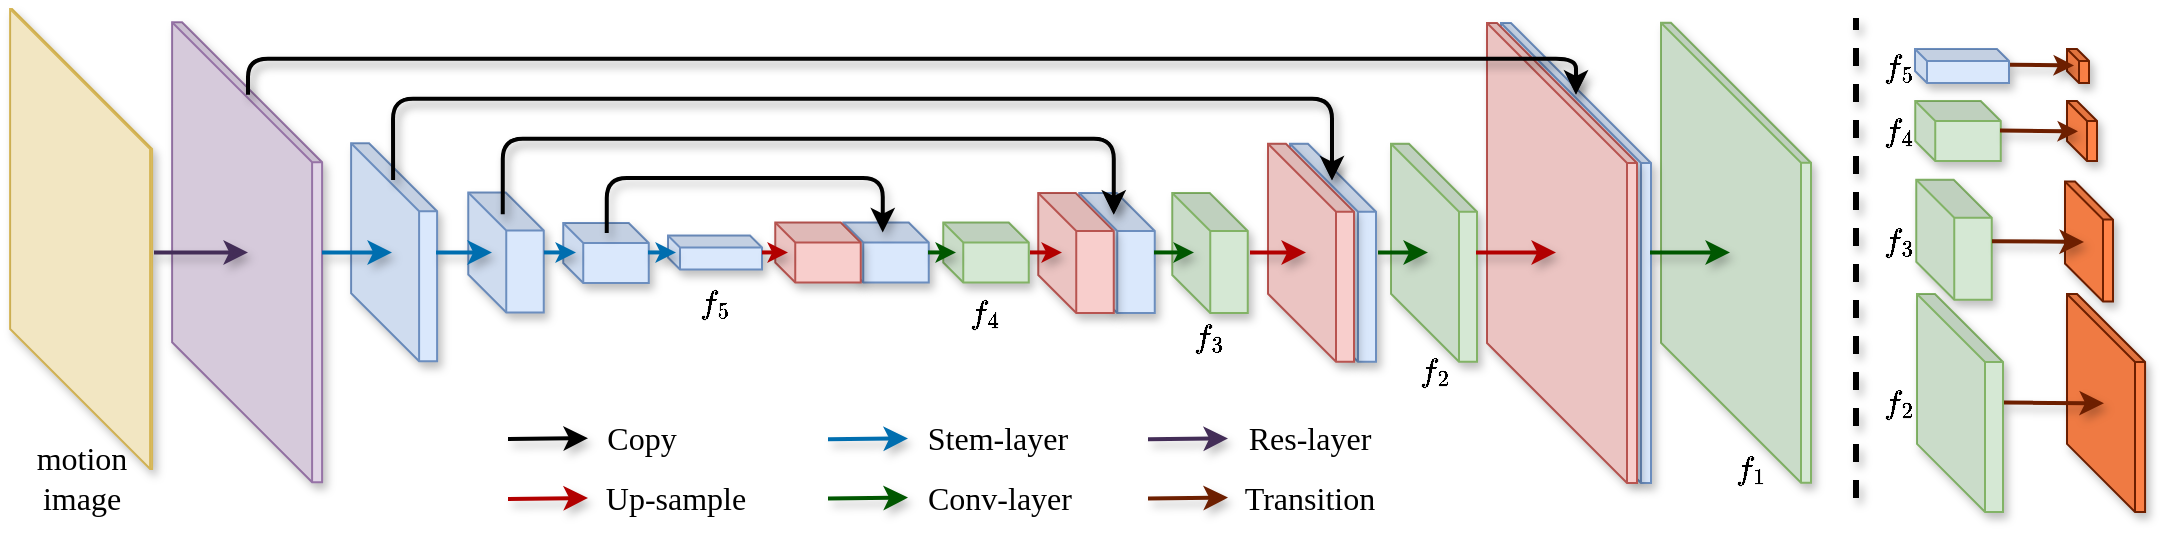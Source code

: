 <mxfile version="14.6.1" type="github">
  <diagram id="QA0bJ5i-_w0NXoJZr5kA" name="Page-1">
    <mxGraphModel dx="-895" dy="-1805" grid="1" gridSize="10" guides="1" tooltips="1" connect="1" arrows="1" fold="1" page="1" pageScale="1" pageWidth="850" pageHeight="1100" math="1" shadow="0">
      <root>
        <mxCell id="0" />
        <mxCell id="1" parent="0" />
        <mxCell id="taAj6aya3iwNu6nGRGRA-267" value="" style="shape=cube;whiteSpace=wrap;html=1;boundedLbl=1;backgroundOutline=1;darkOpacity=0.05;darkOpacity2=0.1;shadow=1;flipV=0;flipH=1;size=6;spacing=2;rotation=-90;strokeColor=#6D1F00;fontColor=#ffffff;fillColor=#FA8046;" vertex="1" parent="1">
          <mxGeometry x="2797.5" y="2368.5" width="17" height="11" as="geometry" />
        </mxCell>
        <mxCell id="taAj6aya3iwNu6nGRGRA-250" value="" style="shape=cube;whiteSpace=wrap;html=1;boundedLbl=1;backgroundOutline=1;darkOpacity=0.05;darkOpacity2=0.1;shadow=1;flipV=0;flipH=1;size=10;spacing=2;rotation=-90;strokeColor=#6D1F00;fontColor=#ffffff;fillColor=#FF8348;" vertex="1" parent="1">
          <mxGeometry x="2793" y="2399" width="30" height="15" as="geometry" />
        </mxCell>
        <mxCell id="taAj6aya3iwNu6nGRGRA-97" value="" style="shape=cube;whiteSpace=wrap;html=1;boundedLbl=1;backgroundOutline=1;darkOpacity=0.05;darkOpacity2=0.1;shadow=1;flipV=0;flipH=1;size=70;spacing=2;rotation=-90;fillColor=#d5e8d4;strokeColor=#82b366;" vertex="1" parent="1">
          <mxGeometry x="2520" y="2429.88" width="230" height="75" as="geometry" />
        </mxCell>
        <mxCell id="taAj6aya3iwNu6nGRGRA-98" value="" style="shape=cube;whiteSpace=wrap;html=1;boundedLbl=1;backgroundOutline=1;darkOpacity=0.05;darkOpacity2=0.1;shadow=1;flipV=0;flipH=1;size=10;spacing=2;rotation=-90;fillColor=#dae8fc;strokeColor=#6c8ebf;" vertex="1" parent="1">
          <mxGeometry x="2195" y="2445.88" width="30" height="42.75" as="geometry" />
        </mxCell>
        <mxCell id="taAj6aya3iwNu6nGRGRA-99" value="" style="shape=cube;whiteSpace=wrap;html=1;boundedLbl=1;backgroundOutline=1;darkOpacity=0.05;darkOpacity2=0.1;shadow=1;flipV=0;flipH=1;size=19;spacing=2;rotation=-90;fillColor=#dae8fc;strokeColor=#6c8ebf;" vertex="1" parent="1">
          <mxGeometry x="2295.5" y="2448.63" width="60" height="37.75" as="geometry" />
        </mxCell>
        <mxCell id="taAj6aya3iwNu6nGRGRA-100" value="" style="shape=cube;whiteSpace=wrap;html=1;boundedLbl=1;backgroundOutline=1;darkOpacity=0.05;darkOpacity2=0.1;shadow=1;flipV=0;flipH=1;size=10;spacing=2;rotation=-90;fillColor=#dae8fc;strokeColor=#6c8ebf;" vertex="1" parent="1">
          <mxGeometry x="2055" y="2446.13" width="30" height="42.75" as="geometry" />
        </mxCell>
        <mxCell id="taAj6aya3iwNu6nGRGRA-101" value="" style="shape=cube;whiteSpace=wrap;html=1;boundedLbl=1;backgroundOutline=1;darkOpacity=0.05;darkOpacity2=0.1;shadow=1;flipV=0;flipH=1;size=70;spacing=2;rotation=-90;fillColor=#e1d5e7;strokeColor=#9673a6;" vertex="1" parent="1">
          <mxGeometry x="1775.55" y="2429.63" width="230" height="75" as="geometry" />
        </mxCell>
        <mxCell id="taAj6aya3iwNu6nGRGRA-102" value="" style="shape=cube;whiteSpace=wrap;html=1;boundedLbl=1;backgroundOutline=1;darkOpacity=0.05;darkOpacity2=0.1;shadow=1;flipV=0;flipH=1;size=34;spacing=2;rotation=-90;fillColor=#dae8fc;strokeColor=#6c8ebf;" vertex="1" parent="1">
          <mxGeometry x="1909.55" y="2445.63" width="109" height="43" as="geometry" />
        </mxCell>
        <mxCell id="taAj6aya3iwNu6nGRGRA-103" value="" style="shape=cube;whiteSpace=wrap;html=1;boundedLbl=1;backgroundOutline=1;darkOpacity=0.05;darkOpacity2=0.1;shadow=1;flipV=0;flipH=1;size=19;spacing=2;rotation=-90;fillColor=#dae8fc;strokeColor=#6c8ebf;" vertex="1" parent="1">
          <mxGeometry x="1990" y="2448.38" width="60" height="37.75" as="geometry" />
        </mxCell>
        <mxCell id="taAj6aya3iwNu6nGRGRA-104" value="" style="shape=cube;whiteSpace=wrap;html=1;boundedLbl=1;backgroundOutline=1;darkOpacity=0.05;darkOpacity2=0.1;shadow=1;flipV=0;flipH=1;size=6;spacing=2;rotation=-90;fillColor=#dae8fc;strokeColor=#6c8ebf;" vertex="1" parent="1">
          <mxGeometry x="2116" y="2443.76" width="17" height="47" as="geometry" />
        </mxCell>
        <mxCell id="taAj6aya3iwNu6nGRGRA-105" value="" style="shape=cube;whiteSpace=wrap;html=1;boundedLbl=1;backgroundOutline=1;darkOpacity=0.05;darkOpacity2=0.1;shadow=1;flipV=0;flipH=1;size=10;spacing=2;rotation=-90;fillColor=#f8cecc;strokeColor=#b85450;" vertex="1" parent="1">
          <mxGeometry x="2161" y="2445.88" width="30" height="42.75" as="geometry" />
        </mxCell>
        <mxCell id="taAj6aya3iwNu6nGRGRA-106" value="" style="shape=cube;whiteSpace=wrap;html=1;boundedLbl=1;backgroundOutline=1;darkOpacity=0.05;darkOpacity2=0.1;shadow=1;flipV=0;flipH=1;size=19;spacing=2;rotation=-90;fillColor=#f8cecc;strokeColor=#b85450;" vertex="1" parent="1">
          <mxGeometry x="2275" y="2448.63" width="60" height="37.75" as="geometry" />
        </mxCell>
        <mxCell id="taAj6aya3iwNu6nGRGRA-107" value="" style="shape=cube;whiteSpace=wrap;html=1;boundedLbl=1;backgroundOutline=1;darkOpacity=0.05;darkOpacity2=0.1;shadow=1;flipV=0;flipH=1;size=10;spacing=2;rotation=-90;strokeColor=#82b366;fillColor=#d5e8d4;" vertex="1" parent="1">
          <mxGeometry x="2245" y="2445.88" width="30" height="42.75" as="geometry" />
        </mxCell>
        <mxCell id="taAj6aya3iwNu6nGRGRA-108" value="" style="shape=cube;whiteSpace=wrap;html=1;boundedLbl=1;backgroundOutline=1;darkOpacity=0.05;darkOpacity2=0.1;shadow=1;flipV=0;flipH=1;size=19;spacing=2;rotation=-90;fillColor=#d5e8d4;strokeColor=#82b366;" vertex="1" parent="1">
          <mxGeometry x="2342" y="2448.63" width="60" height="37.75" as="geometry" />
        </mxCell>
        <mxCell id="taAj6aya3iwNu6nGRGRA-109" value="" style="shape=cube;whiteSpace=wrap;html=1;boundedLbl=1;backgroundOutline=1;darkOpacity=0.05;darkOpacity2=0.1;shadow=1;flipV=0;flipH=1;size=34;spacing=2;rotation=-90;fillColor=#dae8fc;strokeColor=#6c8ebf;" vertex="1" parent="1">
          <mxGeometry x="2379" y="2445.88" width="109" height="43" as="geometry" />
        </mxCell>
        <mxCell id="taAj6aya3iwNu6nGRGRA-110" value="" style="shape=cube;whiteSpace=wrap;html=1;boundedLbl=1;backgroundOutline=1;darkOpacity=0.05;darkOpacity2=0.1;shadow=1;flipV=0;flipH=1;size=34;spacing=2;rotation=-90;fillColor=#f8cecc;strokeColor=#b85450;" vertex="1" parent="1">
          <mxGeometry x="2368" y="2445.88" width="109" height="43" as="geometry" />
        </mxCell>
        <mxCell id="taAj6aya3iwNu6nGRGRA-111" value="" style="shape=cube;whiteSpace=wrap;html=1;boundedLbl=1;backgroundOutline=1;darkOpacity=0.05;darkOpacity2=0.1;shadow=1;flipV=0;flipH=1;size=34;spacing=2;rotation=-90;fillColor=#d5e8d4;strokeColor=#82b366;" vertex="1" parent="1">
          <mxGeometry x="2429.5" y="2445.88" width="109" height="43" as="geometry" />
        </mxCell>
        <mxCell id="taAj6aya3iwNu6nGRGRA-112" value="" style="shape=cube;whiteSpace=wrap;html=1;boundedLbl=1;backgroundOutline=1;darkOpacity=0.05;darkOpacity2=0.1;shadow=1;flipV=0;flipH=1;size=70;spacing=2;rotation=-90;fillColor=#dae8fc;strokeColor=#6c8ebf;" vertex="1" parent="1">
          <mxGeometry x="2440" y="2430" width="230" height="75" as="geometry" />
        </mxCell>
        <mxCell id="taAj6aya3iwNu6nGRGRA-113" value="" style="shape=cube;whiteSpace=wrap;html=1;boundedLbl=1;backgroundOutline=1;darkOpacity=0.05;darkOpacity2=0.1;shadow=1;flipV=0;flipH=1;size=70;spacing=2;rotation=-90;fillColor=#f8cecc;strokeColor=#b85450;" vertex="1" parent="1">
          <mxGeometry x="2433" y="2430" width="230" height="75" as="geometry" />
        </mxCell>
        <mxCell id="taAj6aya3iwNu6nGRGRA-114" value="" style="endArrow=classic;html=1;rounded=1;shadow=1;" edge="1" parent="1">
          <mxGeometry width="50" height="50" relative="1" as="geometry">
            <mxPoint x="1891" y="2388" as="sourcePoint" />
            <mxPoint x="2555" y="2388" as="targetPoint" />
            <Array as="points">
              <mxPoint x="1891" y="2370" />
              <mxPoint x="2232" y="2370" />
              <mxPoint x="2555" y="2370" />
            </Array>
          </mxGeometry>
        </mxCell>
        <mxCell id="taAj6aya3iwNu6nGRGRA-135" value="" style="shape=cube;whiteSpace=wrap;html=1;boundedLbl=1;backgroundOutline=1;darkOpacity=0.05;darkOpacity2=0.1;shadow=1;flipV=0;flipH=1;size=70;spacing=2;rotation=-90;fillColor=#fff2cc;strokeColor=#d6b656;" vertex="1" parent="1">
          <mxGeometry x="1692.55" y="2425" width="230" height="71" as="geometry" />
        </mxCell>
        <mxCell id="taAj6aya3iwNu6nGRGRA-138" value="&lt;font face=&quot;Times New Roman&quot; style=&quot;font-size: 16px;&quot;&gt;motion image&lt;/font&gt;" style="text;html=1;strokeColor=none;fillColor=none;align=center;verticalAlign=middle;whiteSpace=wrap;rounded=0;shadow=1;fontSize=16;" vertex="1" parent="1">
          <mxGeometry x="1787.55" y="2570" width="40" height="20" as="geometry" />
        </mxCell>
        <mxCell id="taAj6aya3iwNu6nGRGRA-147" style="edgeStyle=orthogonalEdgeStyle;orthogonalLoop=1;jettySize=auto;html=1;exitX=0;exitY=0;exitDx=5;exitDy=37.75;exitPerimeter=0;entryX=0;entryY=0;entryDx=5;entryDy=37.75;entryPerimeter=0;rounded=1;strokeWidth=2;shadow=1;" edge="1" parent="1">
          <mxGeometry relative="1" as="geometry">
            <mxPoint x="2070.375" y="2457.505" as="sourcePoint" />
            <mxPoint x="2208.375" y="2457.255" as="targetPoint" />
            <Array as="points">
              <mxPoint x="2070" y="2430" />
              <mxPoint x="2208" y="2430" />
            </Array>
          </mxGeometry>
        </mxCell>
        <mxCell id="taAj6aya3iwNu6nGRGRA-148" style="edgeStyle=orthogonalEdgeStyle;orthogonalLoop=1;jettySize=auto;html=1;exitX=0;exitY=0;exitDx=9.5;exitDy=28.25;exitPerimeter=0;entryX=0;entryY=0;entryDx=9.5;entryDy=28.25;entryPerimeter=0;rounded=1;shadow=1;" edge="1" parent="1">
          <mxGeometry relative="1" as="geometry">
            <mxPoint x="2018.375" y="2447.755" as="sourcePoint" />
            <mxPoint x="2323.875" y="2448.005" as="targetPoint" />
            <Array as="points">
              <mxPoint x="2018" y="2410" />
              <mxPoint x="2324" y="2410" />
            </Array>
          </mxGeometry>
        </mxCell>
        <mxCell id="taAj6aya3iwNu6nGRGRA-149" style="edgeStyle=orthogonalEdgeStyle;orthogonalLoop=1;jettySize=auto;html=1;exitX=0;exitY=0;exitDx=17;exitDy=26;exitPerimeter=0;entryX=0;entryY=0;entryDx=17;entryDy=26;entryPerimeter=0;rounded=1;shadow=1;" edge="1" parent="1">
          <mxGeometry relative="1" as="geometry">
            <mxPoint x="1963.55" y="2430.63" as="sourcePoint" />
            <mxPoint x="2433" y="2430.88" as="targetPoint" />
            <Array as="points">
              <mxPoint x="1964" y="2390" />
              <mxPoint x="2433" y="2390" />
            </Array>
          </mxGeometry>
        </mxCell>
        <mxCell id="taAj6aya3iwNu6nGRGRA-180" value="" style="endArrow=classic;html=1;rounded=1;strokeWidth=2;shadow=1;" edge="1" parent="1">
          <mxGeometry width="50" height="50" relative="1" as="geometry">
            <mxPoint x="1891" y="2388.38" as="sourcePoint" />
            <mxPoint x="2555" y="2388.38" as="targetPoint" />
            <Array as="points">
              <mxPoint x="1891" y="2370.38" />
              <mxPoint x="2232" y="2370.38" />
              <mxPoint x="2555" y="2370.38" />
            </Array>
          </mxGeometry>
        </mxCell>
        <mxCell id="taAj6aya3iwNu6nGRGRA-181" style="edgeStyle=orthogonalEdgeStyle;orthogonalLoop=1;jettySize=auto;html=1;exitX=0;exitY=0;exitDx=17;exitDy=26;exitPerimeter=0;entryX=0;entryY=0;entryDx=17;entryDy=26;entryPerimeter=0;rounded=1;strokeWidth=2;shadow=1;" edge="1" parent="1">
          <mxGeometry relative="1" as="geometry">
            <mxPoint x="1963.55" y="2431.01" as="sourcePoint" />
            <mxPoint x="2433" y="2431.26" as="targetPoint" />
            <Array as="points">
              <mxPoint x="1964" y="2390.38" />
              <mxPoint x="2433" y="2390.38" />
            </Array>
          </mxGeometry>
        </mxCell>
        <mxCell id="taAj6aya3iwNu6nGRGRA-182" style="edgeStyle=orthogonalEdgeStyle;orthogonalLoop=1;jettySize=auto;html=1;exitX=0;exitY=0;exitDx=9.5;exitDy=28.25;exitPerimeter=0;entryX=0;entryY=0;entryDx=9.5;entryDy=28.25;entryPerimeter=0;rounded=1;strokeWidth=2;shadow=1;" edge="1" parent="1">
          <mxGeometry relative="1" as="geometry">
            <mxPoint x="2018.375" y="2448.135" as="sourcePoint" />
            <mxPoint x="2323.875" y="2448.385" as="targetPoint" />
            <Array as="points">
              <mxPoint x="2018" y="2410.38" />
              <mxPoint x="2324" y="2410.38" />
            </Array>
          </mxGeometry>
        </mxCell>
        <mxCell id="taAj6aya3iwNu6nGRGRA-208" value="" style="endArrow=classic;html=1;strokeWidth=2;fillColor=#76608a;strokeColor=#432D57;shadow=1;" edge="1" parent="1">
          <mxGeometry width="50" height="50" relative="1" as="geometry">
            <mxPoint x="1844" y="2467.22" as="sourcePoint" />
            <mxPoint x="1891" y="2467.23" as="targetPoint" />
          </mxGeometry>
        </mxCell>
        <mxCell id="taAj6aya3iwNu6nGRGRA-209" value="" style="endArrow=classic;html=1;strokeWidth=2;fillColor=#1ba1e2;strokeColor=#006EAF;shadow=1;" edge="1" parent="1">
          <mxGeometry width="50" height="50" relative="1" as="geometry">
            <mxPoint x="1928" y="2467.22" as="sourcePoint" />
            <mxPoint x="1963" y="2467.22" as="targetPoint" />
          </mxGeometry>
        </mxCell>
        <mxCell id="taAj6aya3iwNu6nGRGRA-210" value="" style="endArrow=classic;html=1;strokeWidth=2;fillColor=#1ba1e2;strokeColor=#006EAF;shadow=1;" edge="1" parent="1">
          <mxGeometry width="50" height="50" relative="1" as="geometry">
            <mxPoint x="1985" y="2467.22" as="sourcePoint" />
            <mxPoint x="2013" y="2467.22" as="targetPoint" />
          </mxGeometry>
        </mxCell>
        <mxCell id="taAj6aya3iwNu6nGRGRA-211" value="" style="endArrow=classic;html=1;strokeWidth=2;jumpSize=6;endSize=4;fillColor=#1ba1e2;strokeColor=#006EAF;shadow=1;" edge="1" parent="1">
          <mxGeometry width="50" height="50" relative="1" as="geometry">
            <mxPoint x="2039" y="2467.22" as="sourcePoint" />
            <mxPoint x="2055" y="2467.22" as="targetPoint" />
          </mxGeometry>
        </mxCell>
        <mxCell id="taAj6aya3iwNu6nGRGRA-212" value="" style="endArrow=classic;html=1;strokeWidth=2;jumpSize=6;endSize=4;fillColor=#1ba1e2;strokeColor=#006EAF;shadow=1;" edge="1" parent="1">
          <mxGeometry width="50" height="50" relative="1" as="geometry">
            <mxPoint x="2091" y="2467.22" as="sourcePoint" />
            <mxPoint x="2105" y="2467.22" as="targetPoint" />
          </mxGeometry>
        </mxCell>
        <mxCell id="taAj6aya3iwNu6nGRGRA-213" value="" style="endArrow=classic;html=1;strokeWidth=2;jumpSize=6;endSize=4;fillColor=#e51400;strokeColor=#B20000;shadow=1;" edge="1" parent="1">
          <mxGeometry width="50" height="50" relative="1" as="geometry">
            <mxPoint x="2148" y="2467.22" as="sourcePoint" />
            <mxPoint x="2161" y="2467.22" as="targetPoint" />
          </mxGeometry>
        </mxCell>
        <mxCell id="taAj6aya3iwNu6nGRGRA-214" value="" style="endArrow=classic;html=1;strokeWidth=2;jumpSize=6;endSize=4;fillColor=#008a00;strokeColor=#005700;shadow=1;" edge="1" parent="1">
          <mxGeometry width="50" height="50" relative="1" as="geometry">
            <mxPoint x="2231" y="2467.22" as="sourcePoint" />
            <mxPoint x="2245" y="2467.22" as="targetPoint" />
          </mxGeometry>
        </mxCell>
        <mxCell id="taAj6aya3iwNu6nGRGRA-215" value="" style="endArrow=classic;html=1;strokeWidth=2;jumpSize=6;endSize=4;fillColor=#e51400;strokeColor=#B20000;shadow=1;" edge="1" parent="1">
          <mxGeometry width="50" height="50" relative="1" as="geometry">
            <mxPoint x="2282" y="2467.22" as="sourcePoint" />
            <mxPoint x="2298" y="2467.22" as="targetPoint" />
          </mxGeometry>
        </mxCell>
        <mxCell id="taAj6aya3iwNu6nGRGRA-216" value="" style="endArrow=classic;html=1;strokeWidth=2;jumpSize=6;endSize=4;fillColor=#008a00;strokeColor=#005700;shadow=1;" edge="1" parent="1">
          <mxGeometry width="50" height="50" relative="1" as="geometry">
            <mxPoint x="2344" y="2467.22" as="sourcePoint" />
            <mxPoint x="2364" y="2467.22" as="targetPoint" />
          </mxGeometry>
        </mxCell>
        <mxCell id="taAj6aya3iwNu6nGRGRA-217" value="" style="endArrow=classic;html=1;strokeWidth=2;jumpSize=6;endSize=6;fillColor=#e51400;strokeColor=#B20000;shadow=1;" edge="1" parent="1">
          <mxGeometry width="50" height="50" relative="1" as="geometry">
            <mxPoint x="2392" y="2467.22" as="sourcePoint" />
            <mxPoint x="2420" y="2467.22" as="targetPoint" />
          </mxGeometry>
        </mxCell>
        <mxCell id="taAj6aya3iwNu6nGRGRA-218" value="" style="endArrow=classic;html=1;strokeWidth=2;jumpSize=6;endSize=6;fillColor=#008a00;strokeColor=#005700;shadow=1;" edge="1" parent="1">
          <mxGeometry width="50" height="50" relative="1" as="geometry">
            <mxPoint x="2456" y="2467.22" as="sourcePoint" />
            <mxPoint x="2481" y="2467.22" as="targetPoint" />
          </mxGeometry>
        </mxCell>
        <mxCell id="taAj6aya3iwNu6nGRGRA-219" value="" style="endArrow=classic;html=1;strokeWidth=2;jumpSize=6;endSize=6;fillColor=#e51400;strokeColor=#B20000;shadow=1;" edge="1" parent="1">
          <mxGeometry width="50" height="50" relative="1" as="geometry">
            <mxPoint x="2505" y="2467.22" as="sourcePoint" />
            <mxPoint x="2545" y="2467.22" as="targetPoint" />
          </mxGeometry>
        </mxCell>
        <mxCell id="taAj6aya3iwNu6nGRGRA-220" value="" style="endArrow=classic;html=1;strokeWidth=2;jumpSize=6;endSize=6;fillColor=#008a00;strokeColor=#005700;shadow=1;" edge="1" parent="1">
          <mxGeometry width="50" height="50" relative="1" as="geometry">
            <mxPoint x="2592" y="2467.22" as="sourcePoint" />
            <mxPoint x="2632" y="2467.22" as="targetPoint" />
          </mxGeometry>
        </mxCell>
        <mxCell id="taAj6aya3iwNu6nGRGRA-223" value="&lt;font face=&quot;Times New Roman&quot; style=&quot;font-size: 16px&quot;&gt;$$f_5$$&lt;/font&gt;" style="text;html=1;strokeColor=none;fillColor=none;align=center;verticalAlign=middle;whiteSpace=wrap;rounded=0;shadow=1;fontSize=16;" vertex="1" parent="1">
          <mxGeometry x="2105" y="2480.01" width="40" height="23.62" as="geometry" />
        </mxCell>
        <mxCell id="taAj6aya3iwNu6nGRGRA-225" value="&lt;font face=&quot;Times New Roman&quot; style=&quot;font-size: 16px&quot;&gt;$$f_4$$&lt;/font&gt;" style="text;html=1;strokeColor=none;fillColor=none;align=center;verticalAlign=middle;whiteSpace=wrap;rounded=0;shadow=1;fontSize=16;" vertex="1" parent="1">
          <mxGeometry x="2240" y="2485.63" width="40" height="23.62" as="geometry" />
        </mxCell>
        <mxCell id="taAj6aya3iwNu6nGRGRA-226" value="&lt;font face=&quot;Times New Roman&quot; style=&quot;font-size: 16px&quot;&gt;$$f_3$$&lt;/font&gt;" style="text;html=1;strokeColor=none;fillColor=none;align=center;verticalAlign=middle;whiteSpace=wrap;rounded=0;shadow=1;fontSize=16;" vertex="1" parent="1">
          <mxGeometry x="2352" y="2496.76" width="40" height="23.62" as="geometry" />
        </mxCell>
        <mxCell id="taAj6aya3iwNu6nGRGRA-227" value="&lt;font face=&quot;Times New Roman&quot; style=&quot;font-size: 16px&quot;&gt;$$f_2$$&lt;/font&gt;" style="text;html=1;strokeColor=none;fillColor=none;align=center;verticalAlign=middle;whiteSpace=wrap;rounded=0;shadow=1;fontSize=16;" vertex="1" parent="1">
          <mxGeometry x="2465" y="2514.25" width="40" height="23.62" as="geometry" />
        </mxCell>
        <mxCell id="taAj6aya3iwNu6nGRGRA-228" value="&lt;font face=&quot;Times New Roman&quot; style=&quot;font-size: 16px&quot;&gt;$$f_1$$&lt;/font&gt;" style="text;html=1;strokeColor=none;fillColor=none;align=center;verticalAlign=middle;whiteSpace=wrap;rounded=0;shadow=1;fontSize=16;" vertex="1" parent="1">
          <mxGeometry x="2623" y="2563" width="40" height="23.62" as="geometry" />
        </mxCell>
        <mxCell id="taAj6aya3iwNu6nGRGRA-229" value="" style="endArrow=classic;html=1;strokeWidth=2;fillColor=#76608a;strokeColor=#432D57;shadow=1;" edge="1" parent="1">
          <mxGeometry width="50" height="50" relative="1" as="geometry">
            <mxPoint x="2341" y="2560.66" as="sourcePoint" />
            <mxPoint x="2381" y="2560.19" as="targetPoint" />
          </mxGeometry>
        </mxCell>
        <mxCell id="taAj6aya3iwNu6nGRGRA-234" value="&lt;font face=&quot;Times New Roman&quot;&gt;Res-layer&lt;/font&gt;" style="text;html=1;strokeColor=none;fillColor=none;align=center;verticalAlign=middle;whiteSpace=wrap;rounded=0;shadow=1;fontSize=16;" vertex="1" parent="1">
          <mxGeometry x="2382.45" y="2550.19" width="79.55" height="20" as="geometry" />
        </mxCell>
        <mxCell id="taAj6aya3iwNu6nGRGRA-235" value="" style="endArrow=classic;html=1;strokeWidth=2;fillColor=#1ba1e2;strokeColor=#006EAF;shadow=1;" edge="1" parent="1">
          <mxGeometry width="50" height="50" relative="1" as="geometry">
            <mxPoint x="2181" y="2560.66" as="sourcePoint" />
            <mxPoint x="2221" y="2560.19" as="targetPoint" />
          </mxGeometry>
        </mxCell>
        <mxCell id="taAj6aya3iwNu6nGRGRA-236" value="&lt;font face=&quot;Times New Roman&quot;&gt;Stem-layer&lt;/font&gt;" style="text;html=1;strokeColor=none;fillColor=none;align=center;verticalAlign=middle;whiteSpace=wrap;rounded=0;shadow=1;fontSize=16;" vertex="1" parent="1">
          <mxGeometry x="2226" y="2550.19" width="79.55" height="20" as="geometry" />
        </mxCell>
        <mxCell id="taAj6aya3iwNu6nGRGRA-237" value="" style="endArrow=classic;html=1;strokeWidth=2;fillColor=#e51400;strokeColor=#B20000;shadow=1;" edge="1" parent="1">
          <mxGeometry width="50" height="50" relative="1" as="geometry">
            <mxPoint x="2021" y="2590.47" as="sourcePoint" />
            <mxPoint x="2061" y="2590.0" as="targetPoint" />
          </mxGeometry>
        </mxCell>
        <mxCell id="taAj6aya3iwNu6nGRGRA-238" value="&lt;span style=&quot;font-family: &amp;#34;times new roman&amp;#34;&quot;&gt;Up-sample&lt;/span&gt;" style="text;html=1;strokeColor=none;fillColor=none;align=center;verticalAlign=middle;whiteSpace=wrap;rounded=0;shadow=1;fontSize=16;" vertex="1" parent="1">
          <mxGeometry x="2065.45" y="2579.81" width="79.55" height="20.19" as="geometry" />
        </mxCell>
        <mxCell id="taAj6aya3iwNu6nGRGRA-239" value="" style="endArrow=classic;html=1;strokeWidth=2;fillColor=#008a00;strokeColor=#005700;shadow=1;" edge="1" parent="1">
          <mxGeometry width="50" height="50" relative="1" as="geometry">
            <mxPoint x="2181" y="2590.28" as="sourcePoint" />
            <mxPoint x="2221" y="2589.81" as="targetPoint" />
          </mxGeometry>
        </mxCell>
        <mxCell id="taAj6aya3iwNu6nGRGRA-240" value="&lt;font face=&quot;Times New Roman&quot;&gt;Conv-layer&lt;/font&gt;" style="text;html=1;strokeColor=none;fillColor=none;align=center;verticalAlign=middle;whiteSpace=wrap;rounded=0;shadow=1;fontSize=16;" vertex="1" parent="1">
          <mxGeometry x="2222.45" y="2579.81" width="89.55" height="20" as="geometry" />
        </mxCell>
        <mxCell id="taAj6aya3iwNu6nGRGRA-241" value="" style="endArrow=classic;html=1;strokeWidth=2;fillColor=#e51400;shadow=1;" edge="1" parent="1">
          <mxGeometry width="50" height="50" relative="1" as="geometry">
            <mxPoint x="2021" y="2560.56" as="sourcePoint" />
            <mxPoint x="2061" y="2560.09" as="targetPoint" />
          </mxGeometry>
        </mxCell>
        <mxCell id="taAj6aya3iwNu6nGRGRA-242" value="&lt;span style=&quot;font-family: &amp;#34;times new roman&amp;#34;&quot;&gt;Copy&lt;/span&gt;" style="text;html=1;strokeColor=none;fillColor=none;align=center;verticalAlign=middle;whiteSpace=wrap;rounded=0;shadow=1;fontSize=16;" vertex="1" parent="1">
          <mxGeometry x="2047.5" y="2550.19" width="79.55" height="20.19" as="geometry" />
        </mxCell>
        <mxCell id="taAj6aya3iwNu6nGRGRA-249" value="" style="shape=cube;whiteSpace=wrap;html=1;boundedLbl=1;backgroundOutline=1;darkOpacity=0.05;darkOpacity2=0.1;shadow=1;flipV=0;flipH=1;size=10;spacing=2;rotation=-90;strokeColor=#82b366;fillColor=#d5e8d4;" vertex="1" parent="1">
          <mxGeometry x="2731" y="2385.12" width="30" height="42.75" as="geometry" />
        </mxCell>
        <mxCell id="taAj6aya3iwNu6nGRGRA-253" value="" style="endArrow=classic;html=1;shadow=1;fontSize=16;endSize=4;strokeColor=#6D1F00;strokeWidth=2;fillColor=#a0522d;" edge="1" parent="1">
          <mxGeometry width="50" height="50" relative="1" as="geometry">
            <mxPoint x="2767" y="2406.3" as="sourcePoint" />
            <mxPoint x="2806" y="2406.687" as="targetPoint" />
          </mxGeometry>
        </mxCell>
        <mxCell id="taAj6aya3iwNu6nGRGRA-254" value="&lt;font face=&quot;Times New Roman&quot; style=&quot;font-size: 16px&quot;&gt;$$f_4$$&lt;/font&gt;" style="text;html=1;strokeColor=none;fillColor=none;align=center;verticalAlign=middle;whiteSpace=wrap;rounded=0;shadow=1;fontSize=16;" vertex="1" parent="1">
          <mxGeometry x="2696.5" y="2394.68" width="40" height="23.62" as="geometry" />
        </mxCell>
        <mxCell id="taAj6aya3iwNu6nGRGRA-257" value="" style="endArrow=none;dashed=1;html=1;strokeWidth=3;shadow=1;fontSize=16;endSize=4;" edge="1" parent="1">
          <mxGeometry width="50" height="50" relative="1" as="geometry">
            <mxPoint x="2695" y="2590" as="sourcePoint" />
            <mxPoint x="2695" y="2350" as="targetPoint" />
          </mxGeometry>
        </mxCell>
        <mxCell id="taAj6aya3iwNu6nGRGRA-258" value="" style="shape=cube;whiteSpace=wrap;html=1;boundedLbl=1;backgroundOutline=1;darkOpacity=0.05;darkOpacity2=0.1;shadow=1;flipV=0;flipH=1;size=6;spacing=2;rotation=-90;fillColor=#dae8fc;strokeColor=#6c8ebf;" vertex="1" parent="1">
          <mxGeometry x="2739.5" y="2350.5" width="17" height="47" as="geometry" />
        </mxCell>
        <mxCell id="taAj6aya3iwNu6nGRGRA-260" value="" style="shape=cube;whiteSpace=wrap;html=1;boundedLbl=1;backgroundOutline=1;darkOpacity=0.05;darkOpacity2=0.1;shadow=1;flipV=0;flipH=1;size=19;spacing=2;rotation=-90;fillColor=#d5e8d4;strokeColor=#82b366;" vertex="1" parent="1">
          <mxGeometry x="2714" y="2442.01" width="60" height="37.75" as="geometry" />
        </mxCell>
        <mxCell id="taAj6aya3iwNu6nGRGRA-261" value="" style="shape=cube;whiteSpace=wrap;html=1;boundedLbl=1;backgroundOutline=1;darkOpacity=0.05;darkOpacity2=0.1;shadow=1;flipV=0;flipH=1;size=34;spacing=2;rotation=-90;fillColor=#d5e8d4;strokeColor=#82b366;" vertex="1" parent="1">
          <mxGeometry x="2692.5" y="2520.97" width="109" height="43" as="geometry" />
        </mxCell>
        <mxCell id="taAj6aya3iwNu6nGRGRA-263" value="" style="endArrow=classic;html=1;shadow=1;fontSize=16;endSize=4;strokeColor=#6D1F00;strokeWidth=2;fillColor=#a0522d;" edge="1" parent="1">
          <mxGeometry width="50" height="50" relative="1" as="geometry">
            <mxPoint x="2772" y="2373.36" as="sourcePoint" />
            <mxPoint x="2804" y="2373.747" as="targetPoint" />
          </mxGeometry>
        </mxCell>
        <mxCell id="taAj6aya3iwNu6nGRGRA-266" value="&lt;font face=&quot;Times New Roman&quot; style=&quot;font-size: 16px&quot;&gt;$$f_5$$&lt;/font&gt;" style="text;html=1;strokeColor=none;fillColor=none;align=center;verticalAlign=middle;whiteSpace=wrap;rounded=0;shadow=1;fontSize=16;" vertex="1" parent="1">
          <mxGeometry x="2696.5" y="2362.19" width="40" height="23.62" as="geometry" />
        </mxCell>
        <mxCell id="taAj6aya3iwNu6nGRGRA-268" value="&lt;font face=&quot;Times New Roman&quot; style=&quot;font-size: 16px&quot;&gt;$$f_3$$&lt;/font&gt;" style="text;html=1;strokeColor=none;fillColor=none;align=center;verticalAlign=middle;whiteSpace=wrap;rounded=0;shadow=1;fontSize=16;" vertex="1" parent="1">
          <mxGeometry x="2696.5" y="2449.07" width="40" height="23.62" as="geometry" />
        </mxCell>
        <mxCell id="taAj6aya3iwNu6nGRGRA-269" value="&lt;font face=&quot;Times New Roman&quot; style=&quot;font-size: 16px&quot;&gt;$$f_2$$&lt;/font&gt;" style="text;html=1;strokeColor=none;fillColor=none;align=center;verticalAlign=middle;whiteSpace=wrap;rounded=0;shadow=1;fontSize=16;" vertex="1" parent="1">
          <mxGeometry x="2696.5" y="2530.66" width="40" height="23.62" as="geometry" />
        </mxCell>
        <mxCell id="taAj6aya3iwNu6nGRGRA-270" value="" style="shape=cube;whiteSpace=wrap;html=1;boundedLbl=1;backgroundOutline=1;darkOpacity=0.05;darkOpacity2=0.1;shadow=1;flipV=0;flipH=1;size=19;spacing=2;rotation=-90;strokeColor=#6D1F00;fontColor=#ffffff;fillColor=#FF8348;" vertex="1" parent="1">
          <mxGeometry x="2781.5" y="2449.78" width="60" height="24" as="geometry" />
        </mxCell>
        <mxCell id="taAj6aya3iwNu6nGRGRA-271" value="" style="shape=cube;whiteSpace=wrap;html=1;boundedLbl=1;backgroundOutline=1;darkOpacity=0.05;darkOpacity2=0.1;shadow=1;flipV=0;flipH=1;size=34;spacing=2;rotation=-90;strokeColor=#6D1F00;fontColor=#ffffff;fillColor=#FC8147;" vertex="1" parent="1">
          <mxGeometry x="2765.52" y="2522.96" width="109" height="39.03" as="geometry" />
        </mxCell>
        <mxCell id="taAj6aya3iwNu6nGRGRA-273" value="" style="endArrow=classic;html=1;shadow=1;fontSize=16;endSize=6;strokeColor=#6D1F00;strokeWidth=2;fillColor=#a0522d;" edge="1" parent="1">
          <mxGeometry width="50" height="50" relative="1" as="geometry">
            <mxPoint x="2763" y="2461.59" as="sourcePoint" />
            <mxPoint x="2809" y="2461.977" as="targetPoint" />
          </mxGeometry>
        </mxCell>
        <mxCell id="taAj6aya3iwNu6nGRGRA-274" value="" style="endArrow=classic;html=1;shadow=1;fontSize=16;endSize=6;strokeColor=#6D1F00;strokeWidth=2;fillColor=#a0522d;" edge="1" parent="1">
          <mxGeometry width="50" height="50" relative="1" as="geometry">
            <mxPoint x="2769" y="2542.28" as="sourcePoint" />
            <mxPoint x="2819" y="2542.667" as="targetPoint" />
          </mxGeometry>
        </mxCell>
        <mxCell id="taAj6aya3iwNu6nGRGRA-275" value="" style="endArrow=classic;html=1;strokeWidth=2;fillColor=#a0522d;strokeColor=#6D1F00;shadow=1;" edge="1" parent="1">
          <mxGeometry width="50" height="50" relative="1" as="geometry">
            <mxPoint x="2341" y="2590.28" as="sourcePoint" />
            <mxPoint x="2381" y="2589.81" as="targetPoint" />
          </mxGeometry>
        </mxCell>
        <mxCell id="taAj6aya3iwNu6nGRGRA-276" value="&lt;font face=&quot;Times New Roman&quot;&gt;Transition&lt;/font&gt;" style="text;html=1;strokeColor=none;fillColor=none;align=center;verticalAlign=middle;whiteSpace=wrap;rounded=0;shadow=1;fontSize=16;" vertex="1" parent="1">
          <mxGeometry x="2377.45" y="2579.81" width="89.55" height="20" as="geometry" />
        </mxCell>
      </root>
    </mxGraphModel>
  </diagram>
</mxfile>
